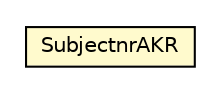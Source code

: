 #!/usr/local/bin/dot
#
# Class diagram 
# Generated by UMLGraph version R5_6-24-gf6e263 (http://www.umlgraph.org/)
#

digraph G {
	edge [fontname="Helvetica",fontsize=10,labelfontname="Helvetica",labelfontsize=10];
	node [fontname="Helvetica",fontsize=10,shape=plaintext];
	nodesep=0.25;
	ranksep=0.5;
	// nl.egem.stuf.sector.bg._0204.PRSFund.SubjectnrAKR
	c158286 [label=<<table title="nl.egem.stuf.sector.bg._0204.PRSFund.SubjectnrAKR" border="0" cellborder="1" cellspacing="0" cellpadding="2" port="p" bgcolor="lemonChiffon" href="./PRSFund.SubjectnrAKR.html">
		<tr><td><table border="0" cellspacing="0" cellpadding="1">
<tr><td align="center" balign="center"> SubjectnrAKR </td></tr>
		</table></td></tr>
		</table>>, URL="./PRSFund.SubjectnrAKR.html", fontname="Helvetica", fontcolor="black", fontsize=10.0];
}

